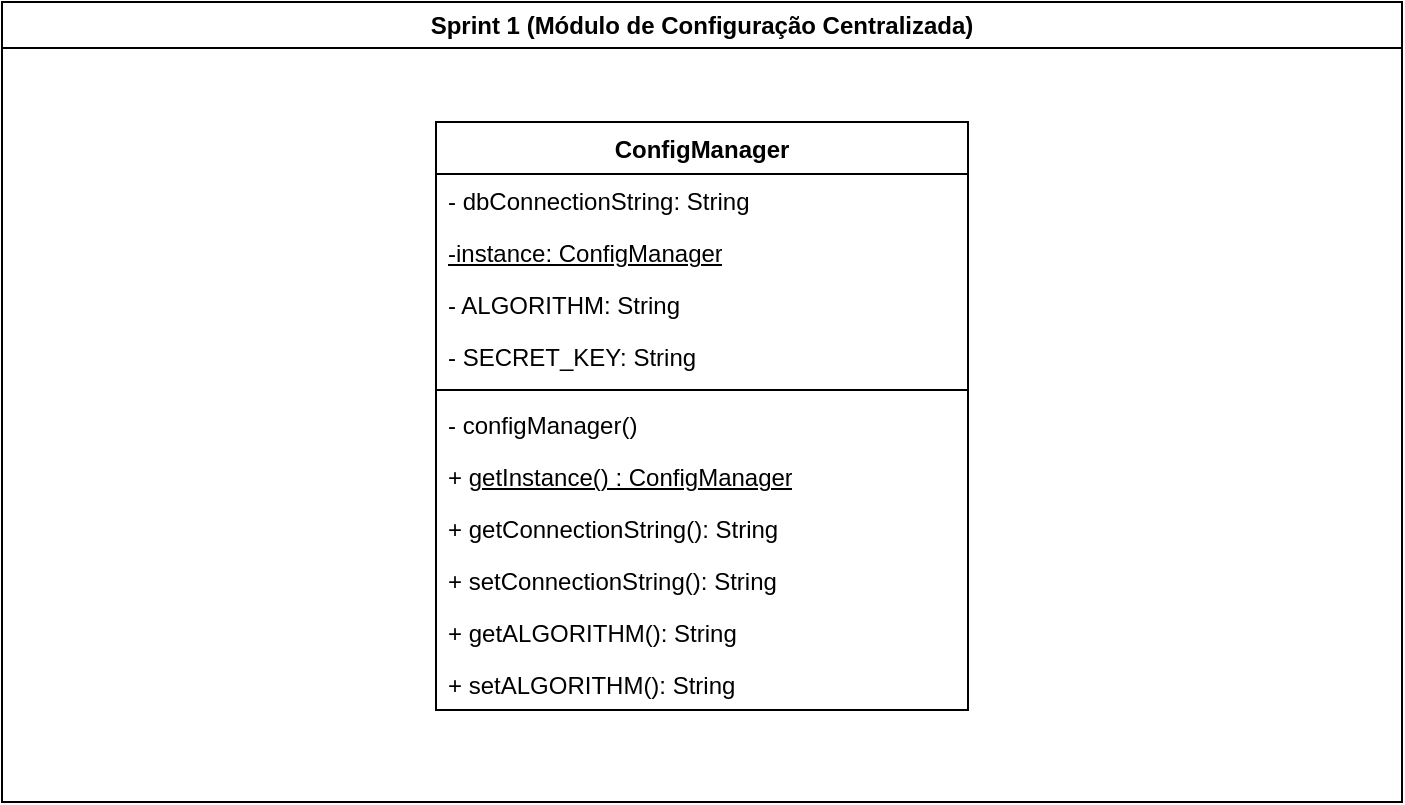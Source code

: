 <mxfile version="25.0.3">
  <diagram name="Page-1" id="p0PCvUn_RvWP_jl1tdYO">
    <mxGraphModel dx="1008" dy="537" grid="1" gridSize="10" guides="1" tooltips="1" connect="1" arrows="1" fold="1" page="1" pageScale="1" pageWidth="827" pageHeight="1169" math="0" shadow="0">
      <root>
        <mxCell id="0" />
        <mxCell id="1" parent="0" />
        <mxCell id="OJVGdneZ2bSW5PHk3a6j-5" value="Sprint 1 (Módulo de Configuração Centralizada)" style="swimlane;whiteSpace=wrap;html=1;" vertex="1" parent="1">
          <mxGeometry x="20" y="20" width="700" height="400" as="geometry" />
        </mxCell>
        <mxCell id="OJVGdneZ2bSW5PHk3a6j-10" value="ConfigManager" style="swimlane;fontStyle=1;align=center;verticalAlign=top;childLayout=stackLayout;horizontal=1;startSize=26;horizontalStack=0;resizeParent=1;resizeParentMax=0;resizeLast=0;collapsible=1;marginBottom=0;whiteSpace=wrap;html=1;" vertex="1" parent="OJVGdneZ2bSW5PHk3a6j-5">
          <mxGeometry x="217" y="60" width="266" height="294" as="geometry" />
        </mxCell>
        <mxCell id="OJVGdneZ2bSW5PHk3a6j-11" value="- dbConnectionString: String" style="text;strokeColor=none;fillColor=none;align=left;verticalAlign=top;spacingLeft=4;spacingRight=4;overflow=hidden;rotatable=0;points=[[0,0.5],[1,0.5]];portConstraint=eastwest;whiteSpace=wrap;html=1;" vertex="1" parent="OJVGdneZ2bSW5PHk3a6j-10">
          <mxGeometry y="26" width="266" height="26" as="geometry" />
        </mxCell>
        <mxCell id="OJVGdneZ2bSW5PHk3a6j-27" value="&lt;u&gt;-instance: ConfigManager&lt;/u&gt;" style="text;strokeColor=none;fillColor=none;align=left;verticalAlign=top;spacingLeft=4;spacingRight=4;overflow=hidden;rotatable=0;points=[[0,0.5],[1,0.5]];portConstraint=eastwest;whiteSpace=wrap;html=1;" vertex="1" parent="OJVGdneZ2bSW5PHk3a6j-10">
          <mxGeometry y="52" width="266" height="26" as="geometry" />
        </mxCell>
        <mxCell id="OJVGdneZ2bSW5PHk3a6j-28" value="- ALGORITHM: String" style="text;strokeColor=none;fillColor=none;align=left;verticalAlign=top;spacingLeft=4;spacingRight=4;overflow=hidden;rotatable=0;points=[[0,0.5],[1,0.5]];portConstraint=eastwest;whiteSpace=wrap;html=1;" vertex="1" parent="OJVGdneZ2bSW5PHk3a6j-10">
          <mxGeometry y="78" width="266" height="26" as="geometry" />
        </mxCell>
        <mxCell id="OJVGdneZ2bSW5PHk3a6j-29" value="- SECRET_KEY: String" style="text;strokeColor=none;fillColor=none;align=left;verticalAlign=top;spacingLeft=4;spacingRight=4;overflow=hidden;rotatable=0;points=[[0,0.5],[1,0.5]];portConstraint=eastwest;whiteSpace=wrap;html=1;" vertex="1" parent="OJVGdneZ2bSW5PHk3a6j-10">
          <mxGeometry y="104" width="266" height="26" as="geometry" />
        </mxCell>
        <mxCell id="OJVGdneZ2bSW5PHk3a6j-12" value="" style="line;strokeWidth=1;fillColor=none;align=left;verticalAlign=middle;spacingTop=-1;spacingLeft=3;spacingRight=3;rotatable=0;labelPosition=right;points=[];portConstraint=eastwest;strokeColor=inherit;" vertex="1" parent="OJVGdneZ2bSW5PHk3a6j-10">
          <mxGeometry y="130" width="266" height="8" as="geometry" />
        </mxCell>
        <mxCell id="OJVGdneZ2bSW5PHk3a6j-18" value="- configManager()" style="text;strokeColor=none;fillColor=none;align=left;verticalAlign=top;spacingLeft=4;spacingRight=4;overflow=hidden;rotatable=0;points=[[0,0.5],[1,0.5]];portConstraint=eastwest;whiteSpace=wrap;html=1;" vertex="1" parent="OJVGdneZ2bSW5PHk3a6j-10">
          <mxGeometry y="138" width="266" height="26" as="geometry" />
        </mxCell>
        <mxCell id="OJVGdneZ2bSW5PHk3a6j-13" value="+ &lt;u&gt;getInstance() : ConfigManager&lt;/u&gt;" style="text;strokeColor=none;fillColor=none;align=left;verticalAlign=top;spacingLeft=4;spacingRight=4;overflow=hidden;rotatable=0;points=[[0,0.5],[1,0.5]];portConstraint=eastwest;whiteSpace=wrap;html=1;" vertex="1" parent="OJVGdneZ2bSW5PHk3a6j-10">
          <mxGeometry y="164" width="266" height="26" as="geometry" />
        </mxCell>
        <mxCell id="OJVGdneZ2bSW5PHk3a6j-24" value="+ getConnectionString(): String" style="text;strokeColor=none;fillColor=none;align=left;verticalAlign=top;spacingLeft=4;spacingRight=4;overflow=hidden;rotatable=0;points=[[0,0.5],[1,0.5]];portConstraint=eastwest;whiteSpace=wrap;html=1;" vertex="1" parent="OJVGdneZ2bSW5PHk3a6j-10">
          <mxGeometry y="190" width="266" height="26" as="geometry" />
        </mxCell>
        <mxCell id="OJVGdneZ2bSW5PHk3a6j-25" value="+ setConnectionString(): String" style="text;strokeColor=none;fillColor=none;align=left;verticalAlign=top;spacingLeft=4;spacingRight=4;overflow=hidden;rotatable=0;points=[[0,0.5],[1,0.5]];portConstraint=eastwest;whiteSpace=wrap;html=1;" vertex="1" parent="OJVGdneZ2bSW5PHk3a6j-10">
          <mxGeometry y="216" width="266" height="26" as="geometry" />
        </mxCell>
        <mxCell id="OJVGdneZ2bSW5PHk3a6j-26" value="+ getALGORITHM(): String" style="text;strokeColor=none;fillColor=none;align=left;verticalAlign=top;spacingLeft=4;spacingRight=4;overflow=hidden;rotatable=0;points=[[0,0.5],[1,0.5]];portConstraint=eastwest;whiteSpace=wrap;html=1;" vertex="1" parent="OJVGdneZ2bSW5PHk3a6j-10">
          <mxGeometry y="242" width="266" height="26" as="geometry" />
        </mxCell>
        <mxCell id="OJVGdneZ2bSW5PHk3a6j-30" value="+ setALGORITHM(): String" style="text;strokeColor=none;fillColor=none;align=left;verticalAlign=top;spacingLeft=4;spacingRight=4;overflow=hidden;rotatable=0;points=[[0,0.5],[1,0.5]];portConstraint=eastwest;whiteSpace=wrap;html=1;" vertex="1" parent="OJVGdneZ2bSW5PHk3a6j-10">
          <mxGeometry y="268" width="266" height="26" as="geometry" />
        </mxCell>
      </root>
    </mxGraphModel>
  </diagram>
</mxfile>
